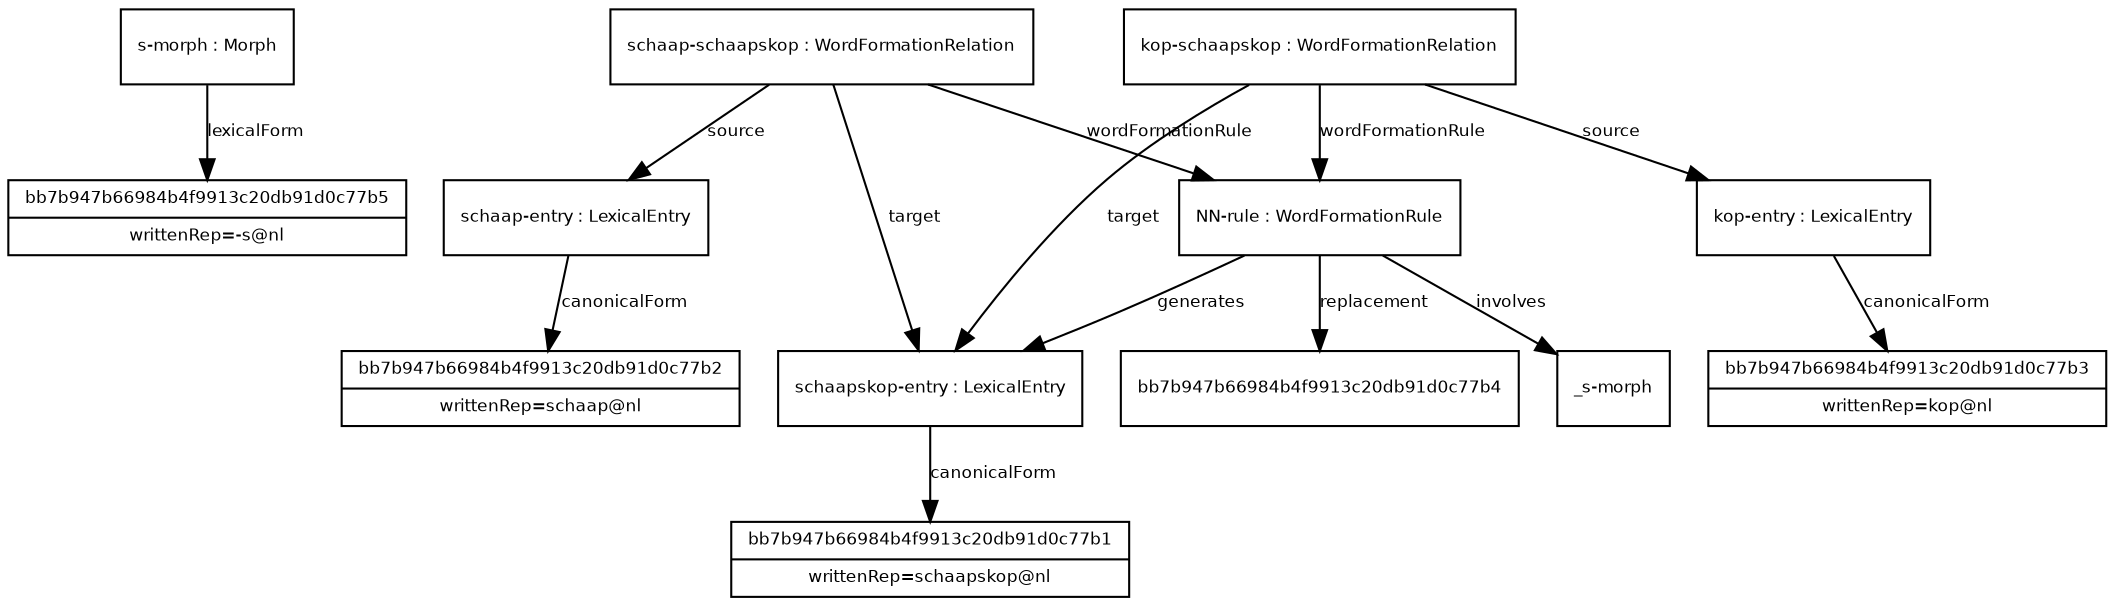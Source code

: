 digraph G {
  fontname = "Bitstream Vera Sans"
    fontsize = 8

    node [
      fontname = "Bitstream Vera Sans"
      fontsize = 8
      shape = "record"
    ]

    edge [
      fontname = "Bitstream Vera Sans"
      fontsize = 8
    ]
 
bb7b947b66984b4f9913c20db91d0c77b5 [ label="{bb7b947b66984b4f9913c20db91d0c77b5|writtenRep=-s@nl}" ]
smorph -> bb7b947b66984b4f9913c20db91d0c77b5 [ label="lexicalForm" ] 
smorph [ label="{s-morph : Morph}" ]
bb7b947b66984b4f9913c20db91d0c77b2 [ label="{bb7b947b66984b4f9913c20db91d0c77b2|writtenRep=schaap@nl}" ]
schaapentry -> bb7b947b66984b4f9913c20db91d0c77b2 [ label="canonicalForm" ] 
schaapentry [ label="{schaap-entry : LexicalEntry}" ]
schaapschaapskop -> schaapentry [ label="source" ] 
bb7b947b66984b4f9913c20db91d0c77b1 [ label="{bb7b947b66984b4f9913c20db91d0c77b1|writtenRep=schaapskop@nl}" ]
schaapskopentry -> bb7b947b66984b4f9913c20db91d0c77b1 [ label="canonicalForm" ] 
schaapskopentry [ label="{schaapskop-entry : LexicalEntry}" ]
schaapschaapskop -> schaapskopentry [ label="target" ] 
bb7b947b66984b4f9913c20db91d0c77b4 [ label="{bb7b947b66984b4f9913c20db91d0c77b4}" ]
NNrule -> bb7b947b66984b4f9913c20db91d0c77b4 [ label="replacement" ] 
_smorph [ label="{_s-morph}" ]
NNrule -> _smorph [ label="involves" ] 
NNrule -> schaapskopentry [ label="generates" ] 
NNrule [ label="{NN-rule : WordFormationRule}" ]
schaapschaapskop -> NNrule [ label="wordFormationRule" ] 
schaapschaapskop [ label="{schaap-schaapskop : WordFormationRelation}" ]
bb7b947b66984b4f9913c20db91d0c77b3 [ label="{bb7b947b66984b4f9913c20db91d0c77b3|writtenRep=kop@nl}" ]
kopentry -> bb7b947b66984b4f9913c20db91d0c77b3 [ label="canonicalForm" ] 
kopentry [ label="{kop-entry : LexicalEntry}" ]
kopschaapskop -> kopentry [ label="source" ] 
kopschaapskop -> schaapskopentry [ label="target" ] 
kopschaapskop -> NNrule [ label="wordFormationRule" ] 
kopschaapskop [ label="{kop-schaapskop : WordFormationRelation}" ]
}
